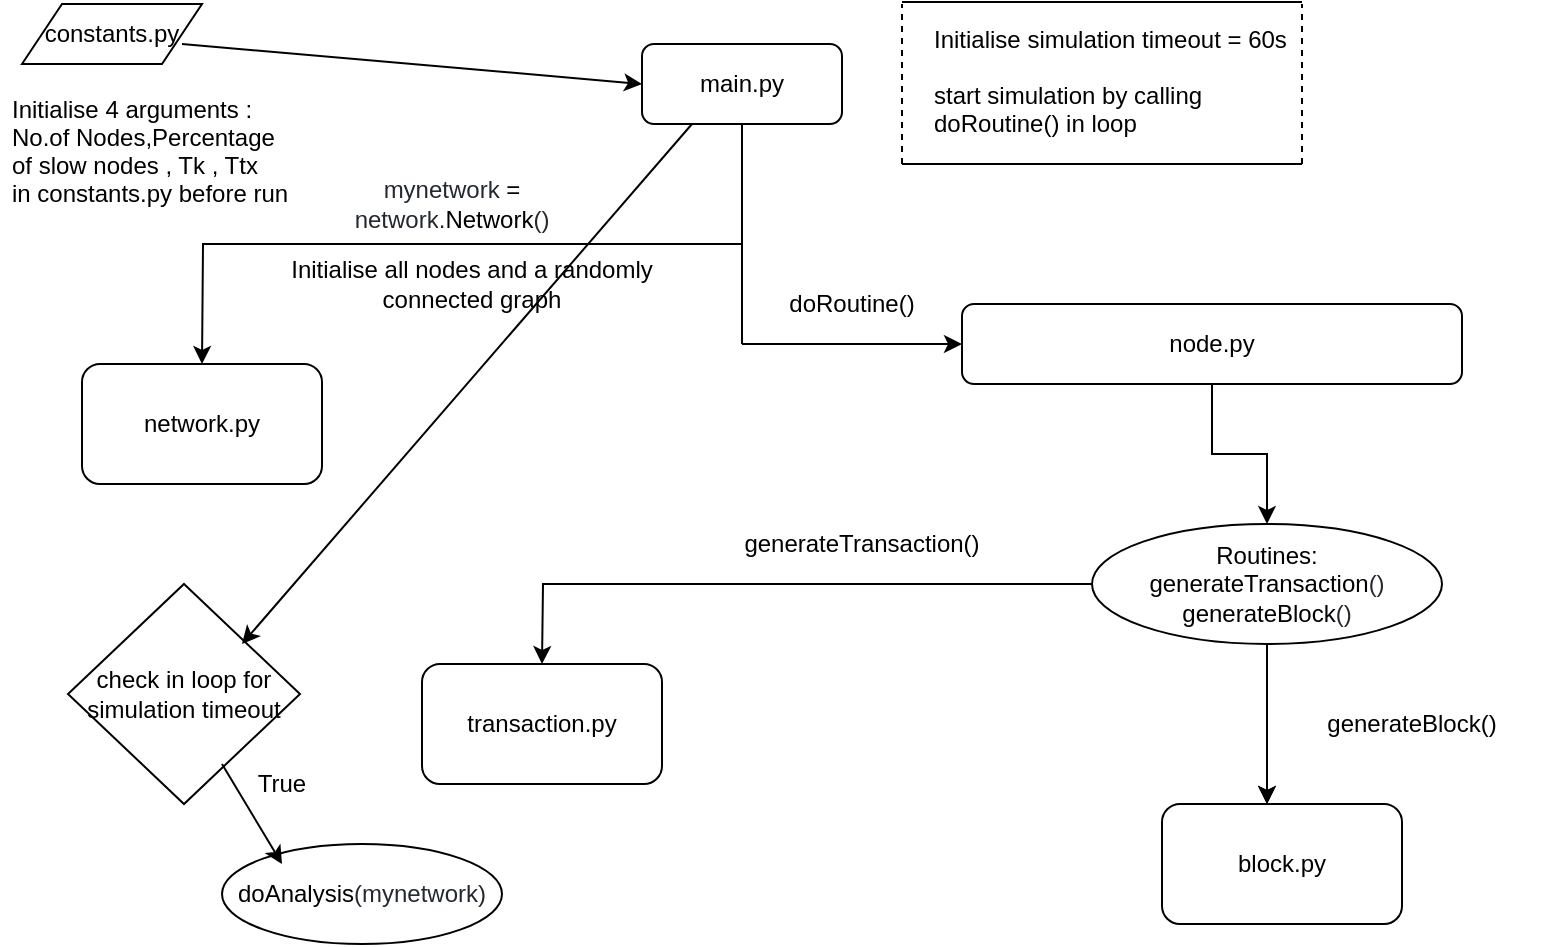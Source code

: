 <mxfile version="15.1.0" type="github"><diagram id="YtJEJP19T0Ph7UQr-_H_" name="Page-1"><mxGraphModel dx="1038" dy="547" grid="1" gridSize="10" guides="1" tooltips="1" connect="1" arrows="1" fold="1" page="1" pageScale="1" pageWidth="850" pageHeight="1100" math="0" shadow="0"><root><mxCell id="0"/><mxCell id="1" parent="0"/><mxCell id="O378SNwiVC2iXFK9bn_d-26" style="edgeStyle=orthogonalEdgeStyle;rounded=0;orthogonalLoop=1;jettySize=auto;html=1;exitX=0.5;exitY=1;exitDx=0;exitDy=0;" edge="1" parent="1" source="O378SNwiVC2iXFK9bn_d-1"><mxGeometry relative="1" as="geometry"><mxPoint x="120" y="200" as="targetPoint"/></mxGeometry></mxCell><mxCell id="O378SNwiVC2iXFK9bn_d-1" value="main.py" style="rounded=1;whiteSpace=wrap;html=1;" vertex="1" parent="1"><mxGeometry x="340" y="40" width="100" height="40" as="geometry"/></mxCell><mxCell id="O378SNwiVC2iXFK9bn_d-2" value="constants.py" style="shape=parallelogram;perimeter=parallelogramPerimeter;whiteSpace=wrap;html=1;fixedSize=1;" vertex="1" parent="1"><mxGeometry x="30" y="20" width="90" height="30" as="geometry"/></mxCell><mxCell id="O378SNwiVC2iXFK9bn_d-5" value="" style="endArrow=classic;html=1;entryX=0;entryY=0.5;entryDx=0;entryDy=0;" edge="1" parent="1" target="O378SNwiVC2iXFK9bn_d-1"><mxGeometry width="50" height="50" relative="1" as="geometry"><mxPoint x="110" y="40" as="sourcePoint"/><mxPoint x="450" y="260" as="targetPoint"/></mxGeometry></mxCell><mxCell id="O378SNwiVC2iXFK9bn_d-7" value="Initialise 4 arguments :&#10;No.of Nodes,Percentage &#10;of slow nodes , Tk , Ttx &#10;in constants.py before run" style="text;strokeColor=none;fillColor=none;align=left;verticalAlign=top;spacingLeft=4;spacingRight=4;overflow=hidden;rotatable=0;points=[[0,0.5],[1,0.5]];portConstraint=eastwest;" vertex="1" parent="1"><mxGeometry x="19" y="59" width="150" height="60" as="geometry"/></mxCell><mxCell id="O378SNwiVC2iXFK9bn_d-16" value="Initialise simulation timeout = 60s&#10;&#10;start simulation by calling &#10;doRoutine() in loop" style="text;strokeColor=none;fillColor=none;align=left;verticalAlign=top;spacingLeft=4;spacingRight=4;overflow=hidden;rotatable=0;points=[[0,0.5],[1,0.5]];portConstraint=eastwest;" vertex="1" parent="1"><mxGeometry x="480" y="24" width="200" height="76" as="geometry"/></mxCell><mxCell id="O378SNwiVC2iXFK9bn_d-19" value="" style="endArrow=none;html=1;" edge="1" parent="1"><mxGeometry width="50" height="50" relative="1" as="geometry"><mxPoint x="470" y="19" as="sourcePoint"/><mxPoint x="670" y="19" as="targetPoint"/></mxGeometry></mxCell><mxCell id="O378SNwiVC2iXFK9bn_d-20" value="" style="endArrow=none;html=1;" edge="1" parent="1"><mxGeometry width="50" height="50" relative="1" as="geometry"><mxPoint x="470" y="100" as="sourcePoint"/><mxPoint x="670" y="100" as="targetPoint"/></mxGeometry></mxCell><mxCell id="O378SNwiVC2iXFK9bn_d-22" value="" style="endArrow=none;dashed=1;html=1;" edge="1" parent="1"><mxGeometry width="50" height="50" relative="1" as="geometry"><mxPoint x="470" y="100" as="sourcePoint"/><mxPoint x="470" y="20" as="targetPoint"/><Array as="points"><mxPoint x="470" y="50"/></Array></mxGeometry></mxCell><mxCell id="O378SNwiVC2iXFK9bn_d-23" value="" style="endArrow=none;dashed=1;html=1;" edge="1" parent="1"><mxGeometry width="50" height="50" relative="1" as="geometry"><mxPoint x="670" y="100" as="sourcePoint"/><mxPoint x="670" y="20" as="targetPoint"/></mxGeometry></mxCell><mxCell id="O378SNwiVC2iXFK9bn_d-27" value="Initialise all nodes and a randomly connected graph" style="text;html=1;strokeColor=none;fillColor=none;align=center;verticalAlign=middle;whiteSpace=wrap;rounded=0;" vertex="1" parent="1"><mxGeometry x="160" y="150" width="190" height="20" as="geometry"/></mxCell><mxCell id="O378SNwiVC2iXFK9bn_d-35" value="" style="edgeStyle=orthogonalEdgeStyle;rounded=0;orthogonalLoop=1;jettySize=auto;html=1;" edge="1" parent="1" source="O378SNwiVC2iXFK9bn_d-28" target="O378SNwiVC2iXFK9bn_d-34"><mxGeometry relative="1" as="geometry"/></mxCell><mxCell id="O378SNwiVC2iXFK9bn_d-28" value="node.py&lt;br&gt;" style="rounded=1;whiteSpace=wrap;html=1;" vertex="1" parent="1"><mxGeometry x="500" y="170" width="250" height="40" as="geometry"/></mxCell><mxCell id="O378SNwiVC2iXFK9bn_d-30" value="" style="endArrow=none;html=1;" edge="1" parent="1"><mxGeometry width="50" height="50" relative="1" as="geometry"><mxPoint x="390" y="140" as="sourcePoint"/><mxPoint x="390" y="190" as="targetPoint"/></mxGeometry></mxCell><mxCell id="O378SNwiVC2iXFK9bn_d-31" value="" style="endArrow=classic;html=1;" edge="1" parent="1"><mxGeometry width="50" height="50" relative="1" as="geometry"><mxPoint x="390" y="190" as="sourcePoint"/><mxPoint x="500" y="190" as="targetPoint"/></mxGeometry></mxCell><mxCell id="O378SNwiVC2iXFK9bn_d-32" value="doRoutine()" style="text;html=1;strokeColor=none;fillColor=none;align=center;verticalAlign=middle;whiteSpace=wrap;rounded=0;" vertex="1" parent="1"><mxGeometry x="400" y="160" width="90" height="20" as="geometry"/></mxCell><mxCell id="O378SNwiVC2iXFK9bn_d-37" value="" style="edgeStyle=orthogonalEdgeStyle;rounded=0;orthogonalLoop=1;jettySize=auto;html=1;" edge="1" parent="1" source="O378SNwiVC2iXFK9bn_d-34"><mxGeometry relative="1" as="geometry"><mxPoint x="652.5" y="420" as="targetPoint"/></mxGeometry></mxCell><mxCell id="O378SNwiVC2iXFK9bn_d-39" value="" style="edgeStyle=orthogonalEdgeStyle;rounded=0;orthogonalLoop=1;jettySize=auto;html=1;" edge="1" parent="1" source="O378SNwiVC2iXFK9bn_d-34"><mxGeometry relative="1" as="geometry"><mxPoint x="290" y="350" as="targetPoint"/></mxGeometry></mxCell><mxCell id="O378SNwiVC2iXFK9bn_d-43" value="" style="edgeStyle=orthogonalEdgeStyle;rounded=0;orthogonalLoop=1;jettySize=auto;html=1;" edge="1" parent="1" source="O378SNwiVC2iXFK9bn_d-34"><mxGeometry relative="1" as="geometry"><mxPoint x="652.5" y="420" as="targetPoint"/></mxGeometry></mxCell><mxCell id="O378SNwiVC2iXFK9bn_d-34" value="Routines:&lt;br&gt;&lt;span class=&quot;pl-en&quot; style=&quot;box-sizing: border-box ; font-family: , , &amp;#34;sf mono&amp;#34; , &amp;#34;menlo&amp;#34; , &amp;#34;consolas&amp;#34; , &amp;#34;liberation mono&amp;#34; , monospace ; background-color: rgb(255 , 255 , 255)&quot;&gt;generateTransaction&lt;/span&gt;&lt;span style=&quot;color: rgb(36 , 41 , 47) ; font-family: , , &amp;#34;sf mono&amp;#34; , &amp;#34;menlo&amp;#34; , &amp;#34;consolas&amp;#34; , &amp;#34;liberation mono&amp;#34; , monospace ; background-color: rgb(255 , 255 , 255)&quot;&gt;()&lt;br&gt;&lt;/span&gt;&lt;span class=&quot;pl-en&quot; style=&quot;box-sizing: border-box ; font-family: , , &amp;#34;sf mono&amp;#34; , &amp;#34;menlo&amp;#34; , &amp;#34;consolas&amp;#34; , &amp;#34;liberation mono&amp;#34; , monospace ; background-color: rgb(255 , 255 , 255)&quot;&gt;generateBlock&lt;/span&gt;&lt;span style=&quot;color: rgb(36 , 41 , 47) ; font-family: , , &amp;#34;sf mono&amp;#34; , &amp;#34;menlo&amp;#34; , &amp;#34;consolas&amp;#34; , &amp;#34;liberation mono&amp;#34; , monospace ; background-color: rgb(255 , 255 , 255)&quot;&gt;()&lt;/span&gt;" style="ellipse;whiteSpace=wrap;html=1;rounded=1;" vertex="1" parent="1"><mxGeometry x="565" y="280" width="175" height="60" as="geometry"/></mxCell><mxCell id="O378SNwiVC2iXFK9bn_d-40" value="generateTransaction()" style="text;html=1;strokeColor=none;fillColor=none;align=center;verticalAlign=middle;whiteSpace=wrap;rounded=0;" vertex="1" parent="1"><mxGeometry x="400" y="280" width="100" height="20" as="geometry"/></mxCell><mxCell id="O378SNwiVC2iXFK9bn_d-41" value="generateBlock()" style="text;html=1;strokeColor=none;fillColor=none;align=center;verticalAlign=middle;whiteSpace=wrap;rounded=0;" vertex="1" parent="1"><mxGeometry x="660" y="370" width="130" height="20" as="geometry"/></mxCell><mxCell id="O378SNwiVC2iXFK9bn_d-44" value="network.py" style="rounded=1;whiteSpace=wrap;html=1;" vertex="1" parent="1"><mxGeometry x="60" y="200" width="120" height="60" as="geometry"/></mxCell><mxCell id="O378SNwiVC2iXFK9bn_d-45" value="transaction.py" style="rounded=1;whiteSpace=wrap;html=1;" vertex="1" parent="1"><mxGeometry x="230" y="350" width="120" height="60" as="geometry"/></mxCell><mxCell id="O378SNwiVC2iXFK9bn_d-46" value="block.py" style="rounded=1;whiteSpace=wrap;html=1;" vertex="1" parent="1"><mxGeometry x="600" y="420" width="120" height="60" as="geometry"/></mxCell><mxCell id="O378SNwiVC2iXFK9bn_d-49" value="check in loop for simulation timeout" style="rhombus;whiteSpace=wrap;html=1;" vertex="1" parent="1"><mxGeometry x="53" y="310" width="116" height="110" as="geometry"/></mxCell><mxCell id="O378SNwiVC2iXFK9bn_d-51" value="" style="endArrow=classic;html=1;exitX=0.25;exitY=1;exitDx=0;exitDy=0;" edge="1" parent="1" source="O378SNwiVC2iXFK9bn_d-1"><mxGeometry width="50" height="50" relative="1" as="geometry"><mxPoint x="400" y="270" as="sourcePoint"/><mxPoint x="140" y="340" as="targetPoint"/></mxGeometry></mxCell><mxCell id="O378SNwiVC2iXFK9bn_d-53" value="True" style="text;html=1;strokeColor=none;fillColor=none;align=center;verticalAlign=middle;whiteSpace=wrap;rounded=0;" vertex="1" parent="1"><mxGeometry x="140" y="400" width="40" height="20" as="geometry"/></mxCell><mxCell id="O378SNwiVC2iXFK9bn_d-54" value="&lt;span class=&quot;pl-en&quot; style=&quot;box-sizing: border-box ; font-family: , , &amp;#34;sf mono&amp;#34; , &amp;#34;menlo&amp;#34; , &amp;#34;consolas&amp;#34; , &amp;#34;liberation mono&amp;#34; , monospace ; background-color: rgb(255 , 255 , 255)&quot;&gt;&lt;span class=&quot;pl-token&quot; style=&quot;box-sizing: border-box&quot;&gt;doAnalysis&lt;/span&gt;&lt;/span&gt;&lt;span style=&quot;color: rgb(36 , 41 , 47) ; font-family: , , &amp;#34;sf mono&amp;#34; , &amp;#34;menlo&amp;#34; , &amp;#34;consolas&amp;#34; , &amp;#34;liberation mono&amp;#34; , monospace ; background-color: rgb(255 , 255 , 255)&quot;&gt;(&lt;/span&gt;&lt;span class=&quot;pl-s1&quot; style=&quot;box-sizing: border-box ; color: rgb(36 , 41 , 47) ; font-family: , , &amp;#34;sf mono&amp;#34; , &amp;#34;menlo&amp;#34; , &amp;#34;consolas&amp;#34; , &amp;#34;liberation mono&amp;#34; , monospace ; background-color: rgb(255 , 255 , 255)&quot;&gt;mynetwork&lt;/span&gt;&lt;span style=&quot;color: rgb(36 , 41 , 47) ; font-family: , , &amp;#34;sf mono&amp;#34; , &amp;#34;menlo&amp;#34; , &amp;#34;consolas&amp;#34; , &amp;#34;liberation mono&amp;#34; , monospace ; background-color: rgb(255 , 255 , 255)&quot;&gt;)&lt;/span&gt;" style="ellipse;whiteSpace=wrap;html=1;" vertex="1" parent="1"><mxGeometry x="130" y="440" width="140" height="50" as="geometry"/></mxCell><mxCell id="O378SNwiVC2iXFK9bn_d-55" value="&lt;span style=&quot;color: rgb(36 , 41 , 47) ; font-family: , , &amp;#34;sf mono&amp;#34; , &amp;#34;menlo&amp;#34; , &amp;#34;consolas&amp;#34; , &amp;#34;liberation mono&amp;#34; , monospace ; background-color: rgb(255 , 255 , 255)&quot;&gt; &lt;/span&gt;&lt;span class=&quot;pl-s1&quot; style=&quot;box-sizing: border-box ; color: rgb(36 , 41 , 47) ; font-family: , , &amp;#34;sf mono&amp;#34; , &amp;#34;menlo&amp;#34; , &amp;#34;consolas&amp;#34; , &amp;#34;liberation mono&amp;#34; , monospace ; background-color: rgb(255 , 255 , 255)&quot;&gt;mynetwork&lt;/span&gt;&lt;span style=&quot;color: rgb(36 , 41 , 47) ; font-family: , , &amp;#34;sf mono&amp;#34; , &amp;#34;menlo&amp;#34; , &amp;#34;consolas&amp;#34; , &amp;#34;liberation mono&amp;#34; , monospace ; background-color: rgb(255 , 255 , 255)&quot;&gt; &lt;/span&gt;&lt;span class=&quot;pl-c1&quot; style=&quot;box-sizing: border-box ; font-family: , , &amp;#34;sf mono&amp;#34; , &amp;#34;menlo&amp;#34; , &amp;#34;consolas&amp;#34; , &amp;#34;liberation mono&amp;#34; , monospace ; background-color: rgb(255 , 255 , 255)&quot;&gt;=&lt;/span&gt;&lt;span style=&quot;color: rgb(36 , 41 , 47) ; font-family: , , &amp;#34;sf mono&amp;#34; , &amp;#34;menlo&amp;#34; , &amp;#34;consolas&amp;#34; , &amp;#34;liberation mono&amp;#34; , monospace ; background-color: rgb(255 , 255 , 255)&quot;&gt; &lt;/span&gt;&lt;span class=&quot;pl-s1&quot; style=&quot;box-sizing: border-box ; color: rgb(36 , 41 , 47) ; font-family: , , &amp;#34;sf mono&amp;#34; , &amp;#34;menlo&amp;#34; , &amp;#34;consolas&amp;#34; , &amp;#34;liberation mono&amp;#34; , monospace ; background-color: rgb(255 , 255 , 255)&quot;&gt;network&lt;/span&gt;&lt;span style=&quot;color: rgb(36 , 41 , 47) ; font-family: , , &amp;#34;sf mono&amp;#34; , &amp;#34;menlo&amp;#34; , &amp;#34;consolas&amp;#34; , &amp;#34;liberation mono&amp;#34; , monospace ; background-color: rgb(255 , 255 , 255)&quot;&gt;.&lt;/span&gt;&lt;span class=&quot;pl-v&quot; style=&quot;box-sizing: border-box ; font-family: , , &amp;#34;sf mono&amp;#34; , &amp;#34;menlo&amp;#34; , &amp;#34;consolas&amp;#34; , &amp;#34;liberation mono&amp;#34; , monospace ; background-color: rgb(255 , 255 , 255)&quot;&gt;Network&lt;/span&gt;&lt;span style=&quot;color: rgb(36 , 41 , 47) ; font-family: , , &amp;#34;sf mono&amp;#34; , &amp;#34;menlo&amp;#34; , &amp;#34;consolas&amp;#34; , &amp;#34;liberation mono&amp;#34; , monospace ; background-color: rgb(255 , 255 , 255)&quot;&gt;()&lt;/span&gt;" style="text;html=1;strokeColor=none;fillColor=none;align=center;verticalAlign=middle;whiteSpace=wrap;rounded=0;" vertex="1" parent="1"><mxGeometry x="200" y="110" width="90" height="20" as="geometry"/></mxCell><mxCell id="O378SNwiVC2iXFK9bn_d-57" value="" style="endArrow=classic;html=1;" edge="1" parent="1"><mxGeometry width="50" height="50" relative="1" as="geometry"><mxPoint x="130" y="400" as="sourcePoint"/><mxPoint x="160" y="450" as="targetPoint"/></mxGeometry></mxCell></root></mxGraphModel></diagram></mxfile>